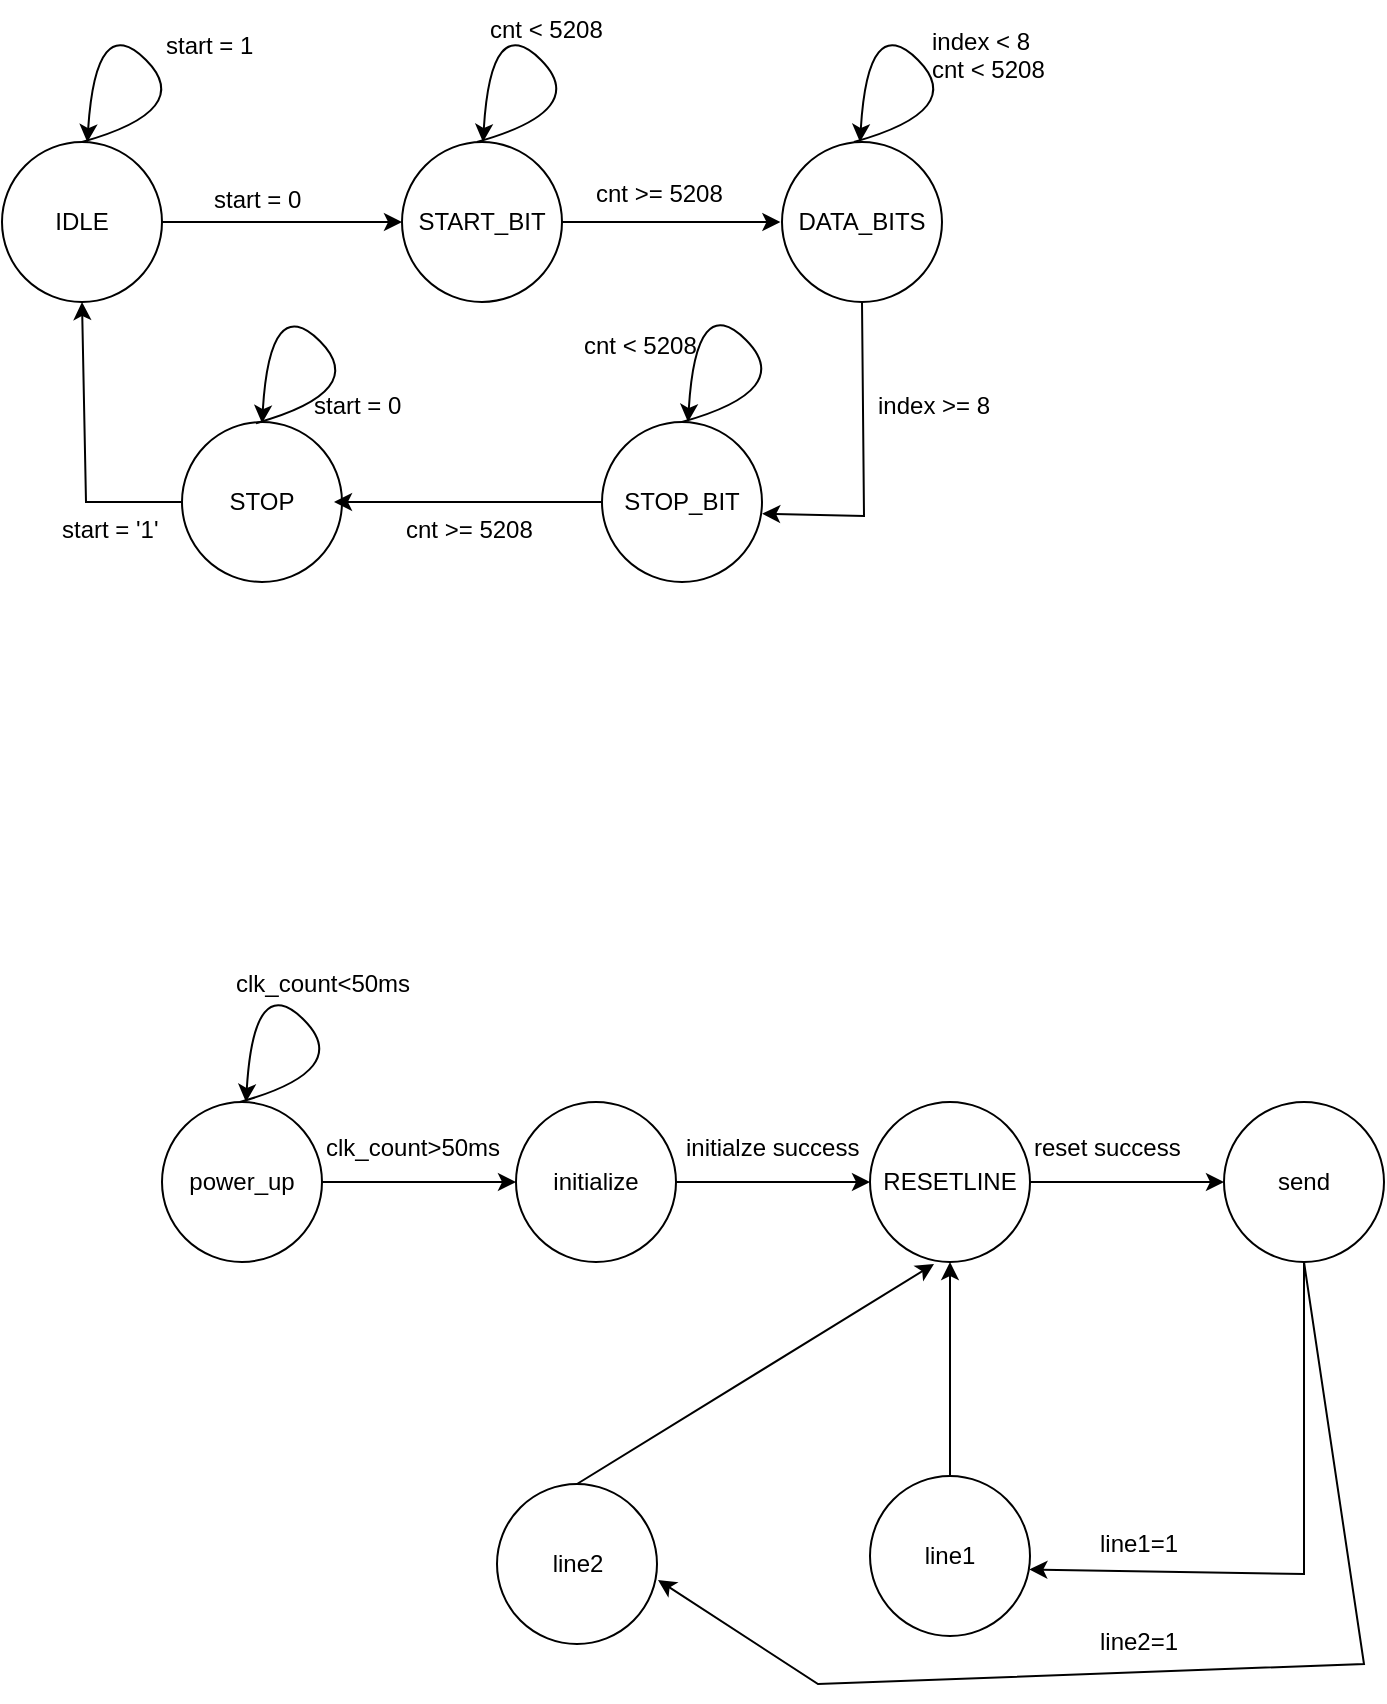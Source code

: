 <mxfile version="21.3.7" type="device">
  <diagram name="Page-1" id="96s5itHb49AOfqZNbIfh">
    <mxGraphModel dx="691" dy="404" grid="0" gridSize="10" guides="1" tooltips="1" connect="1" arrows="1" fold="1" page="0" pageScale="1" pageWidth="850" pageHeight="1100" math="0" shadow="0">
      <root>
        <mxCell id="0" />
        <mxCell id="1" parent="0" />
        <mxCell id="Q3AaiUFQoXTPpR9albwS-14" style="edgeStyle=entityRelationEdgeStyle;rounded=0;orthogonalLoop=1;jettySize=auto;html=1;" edge="1" parent="1" source="Q3AaiUFQoXTPpR9albwS-2" target="Q3AaiUFQoXTPpR9albwS-3">
          <mxGeometry relative="1" as="geometry" />
        </mxCell>
        <mxCell id="Q3AaiUFQoXTPpR9albwS-2" value="IDLE" style="ellipse;whiteSpace=wrap;html=1;aspect=fixed;" vertex="1" parent="1">
          <mxGeometry x="150" y="260" width="80" height="80" as="geometry" />
        </mxCell>
        <mxCell id="Q3AaiUFQoXTPpR9albwS-18" style="edgeStyle=entityRelationEdgeStyle;rounded=0;orthogonalLoop=1;jettySize=auto;html=1;" edge="1" parent="1" source="Q3AaiUFQoXTPpR9albwS-3">
          <mxGeometry relative="1" as="geometry">
            <mxPoint x="539.2" y="300" as="targetPoint" />
          </mxGeometry>
        </mxCell>
        <mxCell id="Q3AaiUFQoXTPpR9albwS-3" value="START_BIT" style="ellipse;whiteSpace=wrap;html=1;aspect=fixed;" vertex="1" parent="1">
          <mxGeometry x="350" y="260" width="80" height="80" as="geometry" />
        </mxCell>
        <mxCell id="Q3AaiUFQoXTPpR9albwS-4" value="STOP_BIT" style="ellipse;whiteSpace=wrap;html=1;aspect=fixed;" vertex="1" parent="1">
          <mxGeometry x="450" y="400" width="80" height="80" as="geometry" />
        </mxCell>
        <mxCell id="Q3AaiUFQoXTPpR9albwS-5" value="STOP" style="ellipse;whiteSpace=wrap;html=1;aspect=fixed;" vertex="1" parent="1">
          <mxGeometry x="240" y="400" width="80" height="80" as="geometry" />
        </mxCell>
        <mxCell id="Q3AaiUFQoXTPpR9albwS-6" value="DATA_BITS" style="ellipse;whiteSpace=wrap;html=1;aspect=fixed;" vertex="1" parent="1">
          <mxGeometry x="540" y="260" width="80" height="80" as="geometry" />
        </mxCell>
        <mxCell id="Q3AaiUFQoXTPpR9albwS-12" value="" style="curved=1;endArrow=classic;html=1;rounded=0;exitX=0.5;exitY=0;exitDx=0;exitDy=0;" edge="1" parent="1" source="Q3AaiUFQoXTPpR9albwS-2" target="Q3AaiUFQoXTPpR9albwS-2">
          <mxGeometry width="50" height="50" relative="1" as="geometry">
            <mxPoint x="197" y="244" as="sourcePoint" />
            <mxPoint x="247" y="194" as="targetPoint" />
            <Array as="points">
              <mxPoint x="247" y="244" />
              <mxPoint x="197" y="194" />
            </Array>
          </mxGeometry>
        </mxCell>
        <mxCell id="Q3AaiUFQoXTPpR9albwS-15" value="start = 0" style="text;whiteSpace=wrap;html=1;" vertex="1" parent="1">
          <mxGeometry x="254" y="275" width="66" height="36" as="geometry" />
        </mxCell>
        <mxCell id="Q3AaiUFQoXTPpR9albwS-16" value="start = 1" style="text;whiteSpace=wrap;html=1;" vertex="1" parent="1">
          <mxGeometry x="230" y="198" width="66" height="31" as="geometry" />
        </mxCell>
        <mxCell id="Q3AaiUFQoXTPpR9albwS-19" value="cnt &amp;gt;= 5208" style="text;whiteSpace=wrap;html=1;" vertex="1" parent="1">
          <mxGeometry x="444.5" y="271.8" width="91" height="39.2" as="geometry" />
        </mxCell>
        <mxCell id="Q3AaiUFQoXTPpR9albwS-20" value="cnt &amp;lt; 5208" style="text;whiteSpace=wrap;html=1;" vertex="1" parent="1">
          <mxGeometry x="392.0" y="189.8" width="91" height="39.2" as="geometry" />
        </mxCell>
        <mxCell id="Q3AaiUFQoXTPpR9albwS-21" value="" style="curved=1;endArrow=classic;html=1;rounded=0;exitX=0.5;exitY=0;exitDx=0;exitDy=0;" edge="1" parent="1">
          <mxGeometry width="50" height="50" relative="1" as="geometry">
            <mxPoint x="387.5" y="260" as="sourcePoint" />
            <mxPoint x="390.5" y="260" as="targetPoint" />
            <Array as="points">
              <mxPoint x="444.5" y="244" />
              <mxPoint x="394.5" y="194" />
            </Array>
          </mxGeometry>
        </mxCell>
        <mxCell id="Q3AaiUFQoXTPpR9albwS-22" value="" style="curved=1;endArrow=classic;html=1;rounded=0;exitX=0.5;exitY=0;exitDx=0;exitDy=0;" edge="1" parent="1">
          <mxGeometry width="50" height="50" relative="1" as="geometry">
            <mxPoint x="576" y="260" as="sourcePoint" />
            <mxPoint x="579" y="260" as="targetPoint" />
            <Array as="points">
              <mxPoint x="633" y="244" />
              <mxPoint x="583" y="194" />
            </Array>
          </mxGeometry>
        </mxCell>
        <mxCell id="Q3AaiUFQoXTPpR9albwS-23" value="index &amp;lt; 8&lt;br&gt;cnt &amp;lt; 5208" style="text;whiteSpace=wrap;html=1;" vertex="1" parent="1">
          <mxGeometry x="613.0" y="195.5" width="84" height="36" as="geometry" />
        </mxCell>
        <mxCell id="Q3AaiUFQoXTPpR9albwS-26" value="" style="endArrow=classic;html=1;rounded=0;entryX=1.001;entryY=0.573;entryDx=0;entryDy=0;entryPerimeter=0;exitX=0.5;exitY=1;exitDx=0;exitDy=0;" edge="1" parent="1" source="Q3AaiUFQoXTPpR9albwS-6" target="Q3AaiUFQoXTPpR9albwS-4">
          <mxGeometry width="50" height="50" relative="1" as="geometry">
            <mxPoint x="639" y="307" as="sourcePoint" />
            <mxPoint x="689" y="257" as="targetPoint" />
            <Array as="points">
              <mxPoint x="581" y="447" />
            </Array>
          </mxGeometry>
        </mxCell>
        <mxCell id="Q3AaiUFQoXTPpR9albwS-27" value="index &amp;gt;= 8" style="text;whiteSpace=wrap;html=1;" vertex="1" parent="1">
          <mxGeometry x="586.002" y="377.998" width="84" height="36" as="geometry" />
        </mxCell>
        <mxCell id="Q3AaiUFQoXTPpR9albwS-30" value="" style="endArrow=classic;html=1;rounded=0;exitX=0;exitY=0.5;exitDx=0;exitDy=0;" edge="1" parent="1" source="Q3AaiUFQoXTPpR9albwS-4">
          <mxGeometry width="50" height="50" relative="1" as="geometry">
            <mxPoint x="379" y="376" as="sourcePoint" />
            <mxPoint x="316" y="440" as="targetPoint" />
          </mxGeometry>
        </mxCell>
        <mxCell id="Q3AaiUFQoXTPpR9albwS-31" value="cnt &amp;gt;= 5208" style="text;whiteSpace=wrap;html=1;" vertex="1" parent="1">
          <mxGeometry x="349.998" y="439.996" width="91" height="36" as="geometry" />
        </mxCell>
        <mxCell id="Q3AaiUFQoXTPpR9albwS-32" value="cnt &amp;lt; 5208" style="text;whiteSpace=wrap;html=1;" vertex="1" parent="1">
          <mxGeometry x="439" y="348" width="91" height="39.2" as="geometry" />
        </mxCell>
        <mxCell id="Q3AaiUFQoXTPpR9albwS-33" value="" style="curved=1;endArrow=classic;html=1;rounded=0;exitX=0.5;exitY=0;exitDx=0;exitDy=0;" edge="1" parent="1">
          <mxGeometry width="50" height="50" relative="1" as="geometry">
            <mxPoint x="490" y="400" as="sourcePoint" />
            <mxPoint x="493" y="400" as="targetPoint" />
            <Array as="points">
              <mxPoint x="547" y="384" />
              <mxPoint x="497" y="334" />
            </Array>
          </mxGeometry>
        </mxCell>
        <mxCell id="Q3AaiUFQoXTPpR9albwS-35" value="" style="endArrow=classic;html=1;rounded=0;exitX=0;exitY=0.5;exitDx=0;exitDy=0;entryX=0.5;entryY=1;entryDx=0;entryDy=0;" edge="1" parent="1" source="Q3AaiUFQoXTPpR9albwS-5" target="Q3AaiUFQoXTPpR9albwS-2">
          <mxGeometry width="50" height="50" relative="1" as="geometry">
            <mxPoint x="379" y="457" as="sourcePoint" />
            <mxPoint x="429" y="407" as="targetPoint" />
            <Array as="points">
              <mxPoint x="192" y="440" />
            </Array>
          </mxGeometry>
        </mxCell>
        <mxCell id="Q3AaiUFQoXTPpR9albwS-36" value="start = &amp;#39;1&amp;#39;" style="text;whiteSpace=wrap;html=1;" vertex="1" parent="1">
          <mxGeometry x="177.999" y="439.994" width="76" height="36" as="geometry" />
        </mxCell>
        <mxCell id="Q3AaiUFQoXTPpR9albwS-37" value="start = 0" style="text;whiteSpace=wrap;html=1;" vertex="1" parent="1">
          <mxGeometry x="304" y="378" width="66" height="36" as="geometry" />
        </mxCell>
        <mxCell id="Q3AaiUFQoXTPpR9albwS-38" value="" style="curved=1;endArrow=classic;html=1;rounded=0;exitX=0.5;exitY=0;exitDx=0;exitDy=0;" edge="1" parent="1">
          <mxGeometry width="50" height="50" relative="1" as="geometry">
            <mxPoint x="277" y="400.6" as="sourcePoint" />
            <mxPoint x="280" y="400.6" as="targetPoint" />
            <Array as="points">
              <mxPoint x="334" y="384.6" />
              <mxPoint x="284" y="334.6" />
            </Array>
          </mxGeometry>
        </mxCell>
        <mxCell id="Q3AaiUFQoXTPpR9albwS-40" value="send" style="ellipse;whiteSpace=wrap;html=1;aspect=fixed;" vertex="1" parent="1">
          <mxGeometry x="761" y="740" width="80" height="80" as="geometry" />
        </mxCell>
        <mxCell id="Q3AaiUFQoXTPpR9albwS-47" style="edgeStyle=entityRelationEdgeStyle;rounded=0;orthogonalLoop=1;jettySize=auto;html=1;entryX=0;entryY=0.5;entryDx=0;entryDy=0;" edge="1" parent="1" source="Q3AaiUFQoXTPpR9albwS-41" target="Q3AaiUFQoXTPpR9albwS-43">
          <mxGeometry relative="1" as="geometry" />
        </mxCell>
        <mxCell id="Q3AaiUFQoXTPpR9albwS-41" value="initialize" style="ellipse;whiteSpace=wrap;html=1;aspect=fixed;" vertex="1" parent="1">
          <mxGeometry x="407" y="740" width="80" height="80" as="geometry" />
        </mxCell>
        <mxCell id="Q3AaiUFQoXTPpR9albwS-42" value="line2" style="ellipse;whiteSpace=wrap;html=1;aspect=fixed;" vertex="1" parent="1">
          <mxGeometry x="397.5" y="931" width="80" height="80" as="geometry" />
        </mxCell>
        <mxCell id="Q3AaiUFQoXTPpR9albwS-48" style="edgeStyle=entityRelationEdgeStyle;rounded=0;orthogonalLoop=1;jettySize=auto;html=1;entryX=0;entryY=0.5;entryDx=0;entryDy=0;" edge="1" parent="1" source="Q3AaiUFQoXTPpR9albwS-43" target="Q3AaiUFQoXTPpR9albwS-40">
          <mxGeometry relative="1" as="geometry" />
        </mxCell>
        <mxCell id="Q3AaiUFQoXTPpR9albwS-43" value="RESETLINE" style="ellipse;whiteSpace=wrap;html=1;aspect=fixed;" vertex="1" parent="1">
          <mxGeometry x="584" y="740" width="80" height="80" as="geometry" />
        </mxCell>
        <mxCell id="Q3AaiUFQoXTPpR9albwS-46" style="edgeStyle=entityRelationEdgeStyle;rounded=0;orthogonalLoop=1;jettySize=auto;html=1;entryX=0;entryY=0.5;entryDx=0;entryDy=0;" edge="1" parent="1" source="Q3AaiUFQoXTPpR9albwS-44" target="Q3AaiUFQoXTPpR9albwS-41">
          <mxGeometry relative="1" as="geometry" />
        </mxCell>
        <mxCell id="Q3AaiUFQoXTPpR9albwS-44" value="power_up" style="ellipse;whiteSpace=wrap;html=1;aspect=fixed;" vertex="1" parent="1">
          <mxGeometry x="230" y="740" width="80" height="80" as="geometry" />
        </mxCell>
        <mxCell id="Q3AaiUFQoXTPpR9albwS-45" value="line1" style="ellipse;whiteSpace=wrap;html=1;aspect=fixed;" vertex="1" parent="1">
          <mxGeometry x="584" y="927" width="80" height="80" as="geometry" />
        </mxCell>
        <mxCell id="Q3AaiUFQoXTPpR9albwS-50" value="" style="endArrow=classic;html=1;rounded=0;exitX=0.5;exitY=1;exitDx=0;exitDy=0;entryX=0.996;entryY=0.584;entryDx=0;entryDy=0;entryPerimeter=0;" edge="1" parent="1" source="Q3AaiUFQoXTPpR9albwS-40" target="Q3AaiUFQoXTPpR9albwS-45">
          <mxGeometry width="50" height="50" relative="1" as="geometry">
            <mxPoint x="489" y="877" as="sourcePoint" />
            <mxPoint x="539" y="827" as="targetPoint" />
            <Array as="points">
              <mxPoint x="801" y="976" />
            </Array>
          </mxGeometry>
        </mxCell>
        <mxCell id="Q3AaiUFQoXTPpR9albwS-52" value="" style="endArrow=classic;html=1;rounded=0;exitX=0.5;exitY=1;exitDx=0;exitDy=0;" edge="1" parent="1" source="Q3AaiUFQoXTPpR9albwS-40">
          <mxGeometry width="50" height="50" relative="1" as="geometry">
            <mxPoint x="489" y="877" as="sourcePoint" />
            <mxPoint x="478" y="979" as="targetPoint" />
            <Array as="points">
              <mxPoint x="831" y="1021" />
              <mxPoint x="558" y="1031" />
            </Array>
          </mxGeometry>
        </mxCell>
        <mxCell id="Q3AaiUFQoXTPpR9albwS-54" value="" style="endArrow=classic;html=1;rounded=0;exitX=0.5;exitY=0;exitDx=0;exitDy=0;" edge="1" parent="1" source="Q3AaiUFQoXTPpR9albwS-42">
          <mxGeometry width="50" height="50" relative="1" as="geometry">
            <mxPoint x="442" y="929" as="sourcePoint" />
            <mxPoint x="616" y="821" as="targetPoint" />
          </mxGeometry>
        </mxCell>
        <mxCell id="Q3AaiUFQoXTPpR9albwS-55" value="" style="endArrow=classic;html=1;rounded=0;entryX=0.5;entryY=1;entryDx=0;entryDy=0;exitX=0.5;exitY=0;exitDx=0;exitDy=0;" edge="1" parent="1" source="Q3AaiUFQoXTPpR9albwS-45" target="Q3AaiUFQoXTPpR9albwS-43">
          <mxGeometry width="50" height="50" relative="1" as="geometry">
            <mxPoint x="620" y="927" as="sourcePoint" />
            <mxPoint x="670" y="877" as="targetPoint" />
          </mxGeometry>
        </mxCell>
        <mxCell id="Q3AaiUFQoXTPpR9albwS-56" value="clk_count&amp;gt;50ms" style="text;whiteSpace=wrap;html=1;" vertex="1" parent="1">
          <mxGeometry x="310.0" y="749.003" width="79" height="36" as="geometry" />
        </mxCell>
        <mxCell id="Q3AaiUFQoXTPpR9albwS-57" value="" style="curved=1;endArrow=classic;html=1;rounded=0;exitX=0.5;exitY=0;exitDx=0;exitDy=0;" edge="1" parent="1">
          <mxGeometry width="50" height="50" relative="1" as="geometry">
            <mxPoint x="269" y="740" as="sourcePoint" />
            <mxPoint x="272" y="740" as="targetPoint" />
            <Array as="points">
              <mxPoint x="326" y="724" />
              <mxPoint x="276" y="674" />
            </Array>
          </mxGeometry>
        </mxCell>
        <mxCell id="Q3AaiUFQoXTPpR9albwS-58" value="clk_count&amp;lt;50ms" style="text;whiteSpace=wrap;html=1;" vertex="1" parent="1">
          <mxGeometry x="265.0" y="667.003" width="79" height="36" as="geometry" />
        </mxCell>
        <mxCell id="Q3AaiUFQoXTPpR9albwS-59" value="initialze success" style="text;whiteSpace=wrap;html=1;" vertex="1" parent="1">
          <mxGeometry x="490" y="749" width="102" height="36" as="geometry" />
        </mxCell>
        <mxCell id="Q3AaiUFQoXTPpR9albwS-60" value="reset success" style="text;whiteSpace=wrap;html=1;" vertex="1" parent="1">
          <mxGeometry x="664" y="749" width="102" height="36" as="geometry" />
        </mxCell>
        <mxCell id="Q3AaiUFQoXTPpR9albwS-61" value="line1=1" style="text;whiteSpace=wrap;html=1;" vertex="1" parent="1">
          <mxGeometry x="696.997" y="947.003" width="53" height="36" as="geometry" />
        </mxCell>
        <mxCell id="Q3AaiUFQoXTPpR9albwS-62" value="line2=1" style="text;whiteSpace=wrap;html=1;" vertex="1" parent="1">
          <mxGeometry x="696.997" y="996.003" width="53" height="36" as="geometry" />
        </mxCell>
      </root>
    </mxGraphModel>
  </diagram>
</mxfile>
